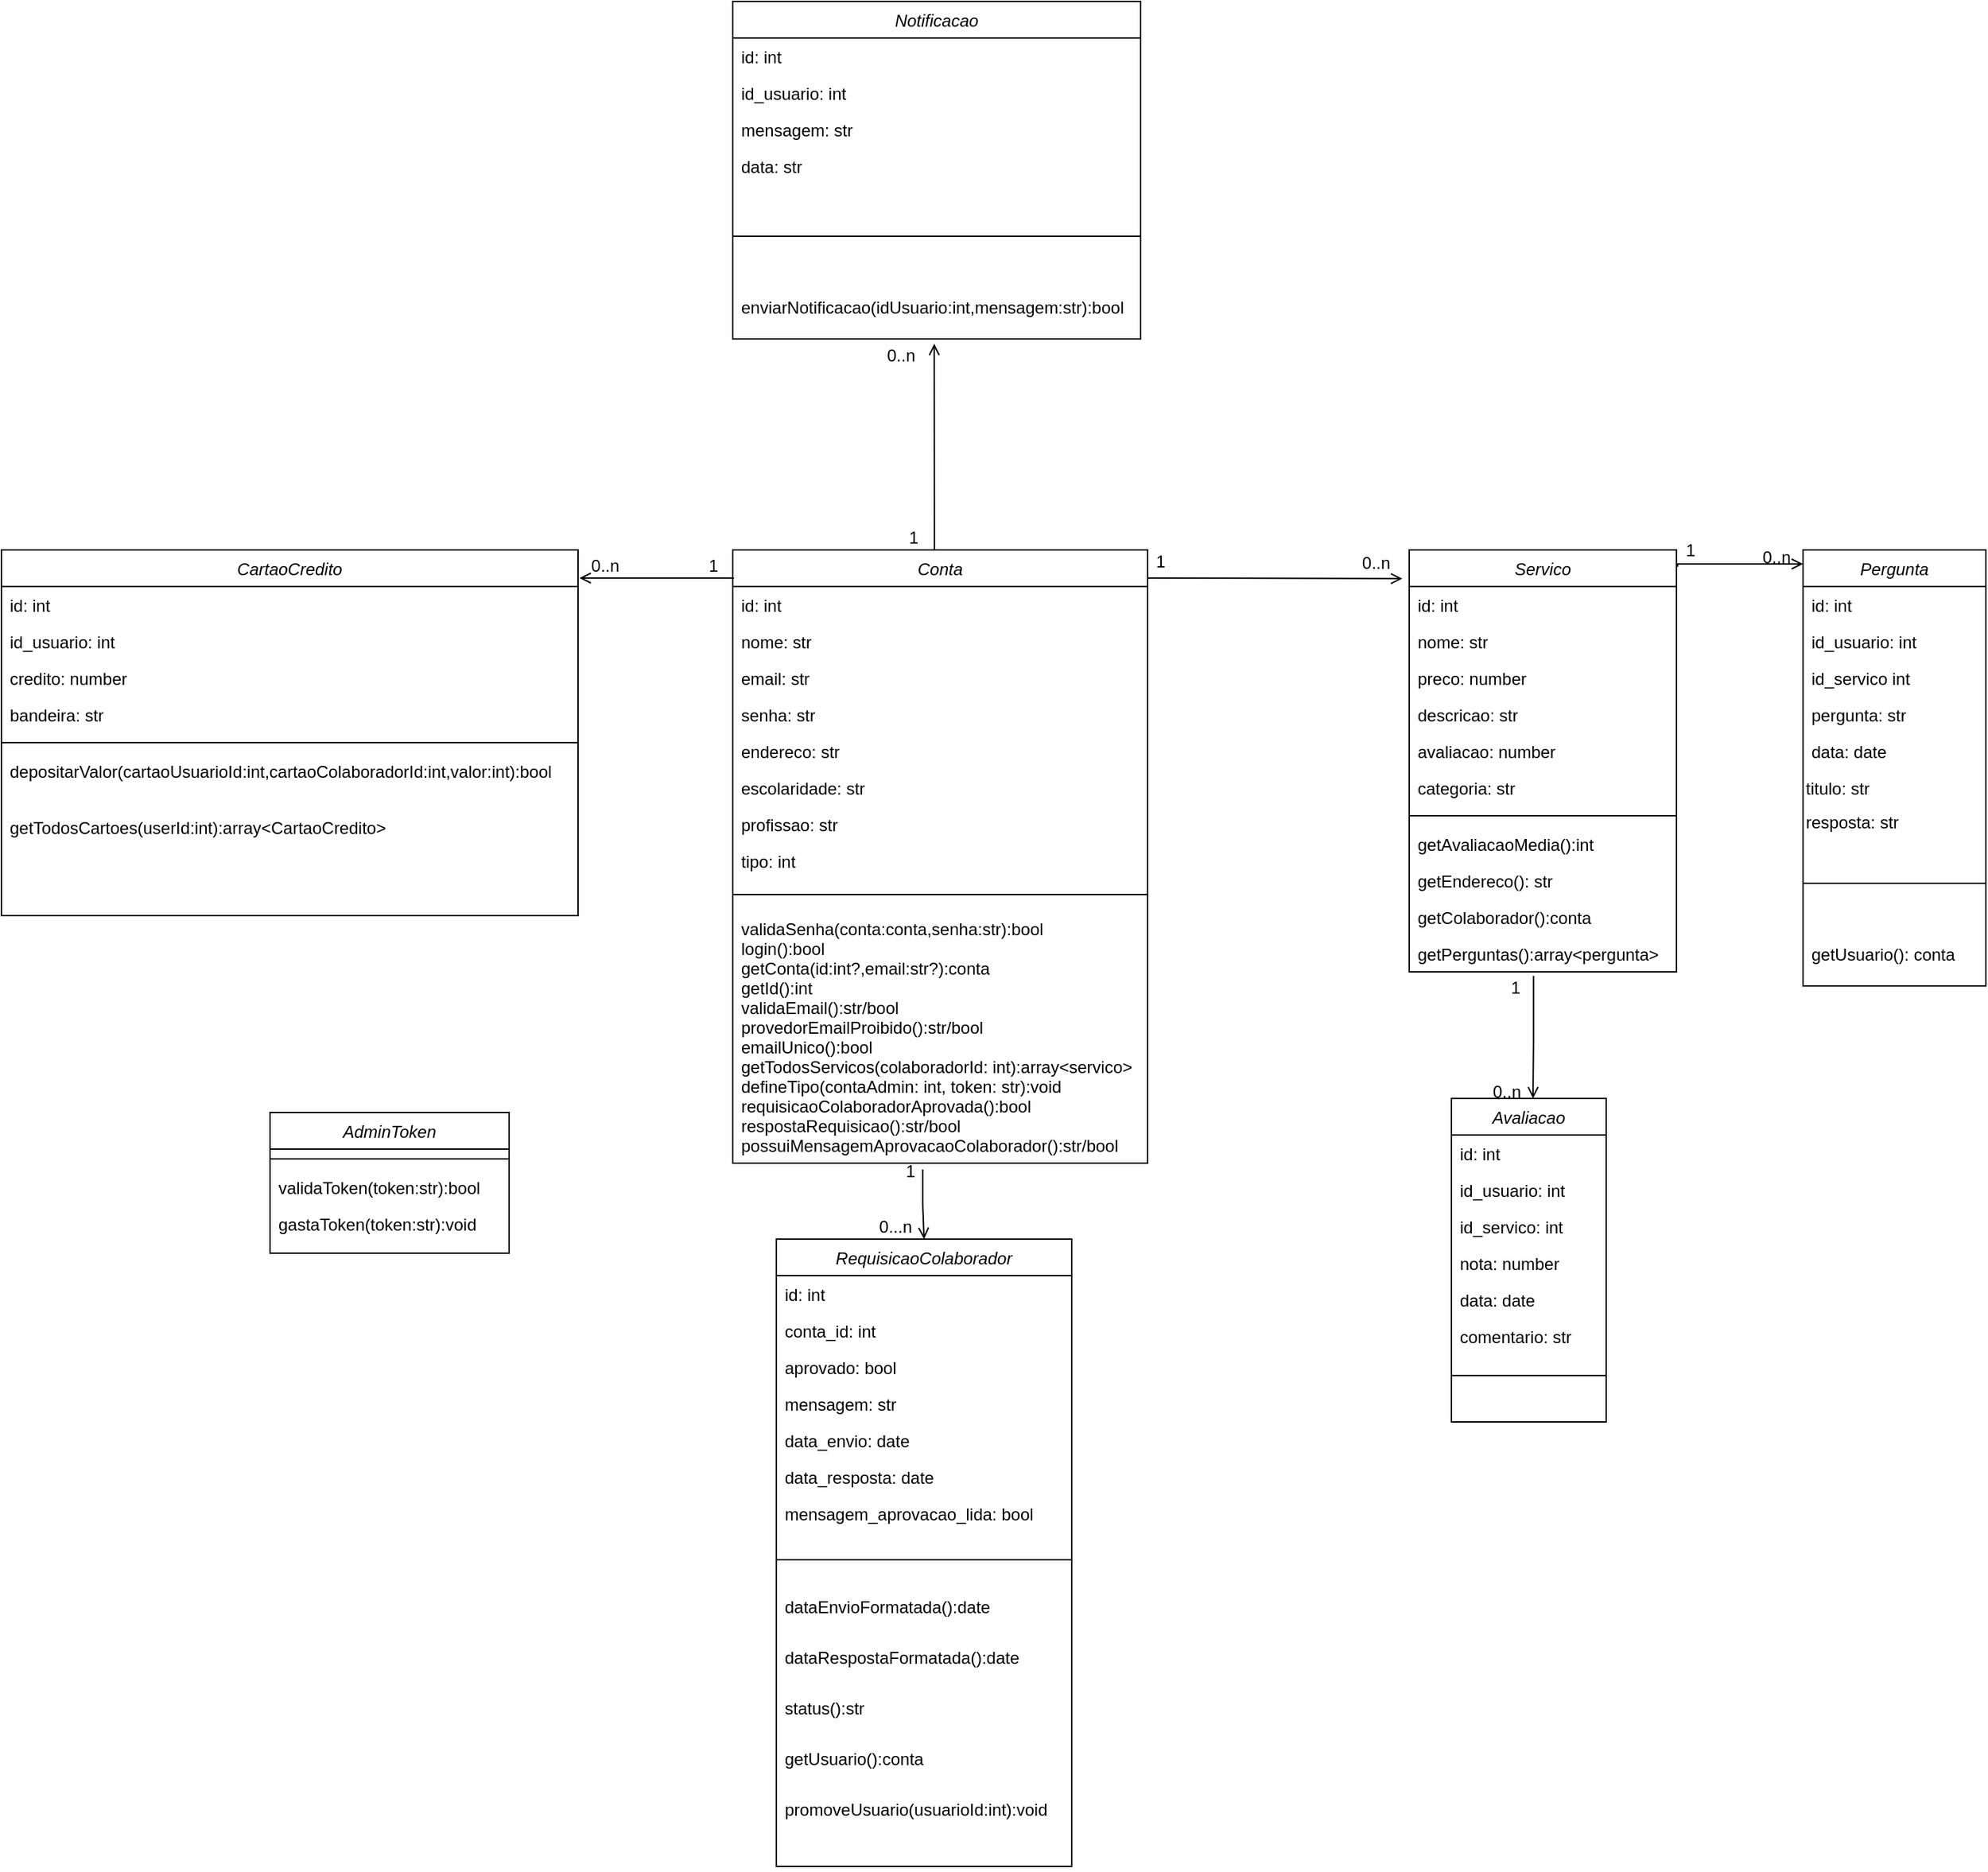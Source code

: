 <mxfile version="23.1.1" type="github">
  <diagram id="C5RBs43oDa-KdzZeNtuy" name="Page-1">
    <mxGraphModel dx="2342" dy="1939" grid="1" gridSize="10" guides="1" tooltips="1" connect="1" arrows="1" fold="1" page="1" pageScale="1" pageWidth="827" pageHeight="1169" math="0" shadow="0">
      <root>
        <mxCell id="WIyWlLk6GJQsqaUBKTNV-0" />
        <mxCell id="WIyWlLk6GJQsqaUBKTNV-1" parent="WIyWlLk6GJQsqaUBKTNV-0" />
        <mxCell id="zkfFHV4jXpPFQw0GAbJ--0" value="Conta" style="swimlane;fontStyle=2;align=center;verticalAlign=top;childLayout=stackLayout;horizontal=1;startSize=26;horizontalStack=0;resizeParent=1;resizeLast=0;collapsible=1;marginBottom=0;rounded=0;shadow=0;strokeWidth=1;" parent="WIyWlLk6GJQsqaUBKTNV-1" vertex="1">
          <mxGeometry x="119" y="80" width="295" height="436" as="geometry">
            <mxRectangle x="230" y="140" width="160" height="26" as="alternateBounds" />
          </mxGeometry>
        </mxCell>
        <mxCell id="p38sv8VkCP46wEch3dvb-50" value="id: int" style="text;align=left;verticalAlign=top;spacingLeft=4;spacingRight=4;overflow=hidden;rotatable=0;points=[[0,0.5],[1,0.5]];portConstraint=eastwest;" parent="zkfFHV4jXpPFQw0GAbJ--0" vertex="1">
          <mxGeometry y="26" width="295" height="26" as="geometry" />
        </mxCell>
        <mxCell id="zkfFHV4jXpPFQw0GAbJ--1" value="nome: str" style="text;align=left;verticalAlign=top;spacingLeft=4;spacingRight=4;overflow=hidden;rotatable=0;points=[[0,0.5],[1,0.5]];portConstraint=eastwest;" parent="zkfFHV4jXpPFQw0GAbJ--0" vertex="1">
          <mxGeometry y="52" width="295" height="26" as="geometry" />
        </mxCell>
        <mxCell id="zkfFHV4jXpPFQw0GAbJ--2" value="email: str" style="text;align=left;verticalAlign=top;spacingLeft=4;spacingRight=4;overflow=hidden;rotatable=0;points=[[0,0.5],[1,0.5]];portConstraint=eastwest;rounded=0;shadow=0;html=0;" parent="zkfFHV4jXpPFQw0GAbJ--0" vertex="1">
          <mxGeometry y="78" width="295" height="26" as="geometry" />
        </mxCell>
        <mxCell id="zkfFHV4jXpPFQw0GAbJ--5" value="senha: str" style="text;align=left;verticalAlign=top;spacingLeft=4;spacingRight=4;overflow=hidden;rotatable=0;points=[[0,0.5],[1,0.5]];portConstraint=eastwest;" parent="zkfFHV4jXpPFQw0GAbJ--0" vertex="1">
          <mxGeometry y="104" width="295" height="26" as="geometry" />
        </mxCell>
        <mxCell id="p38sv8VkCP46wEch3dvb-8" value="endereco: str" style="text;align=left;verticalAlign=top;spacingLeft=4;spacingRight=4;overflow=hidden;rotatable=0;points=[[0,0.5],[1,0.5]];portConstraint=eastwest;" parent="zkfFHV4jXpPFQw0GAbJ--0" vertex="1">
          <mxGeometry y="130" width="295" height="26" as="geometry" />
        </mxCell>
        <mxCell id="p38sv8VkCP46wEch3dvb-7" value="escolaridade: str" style="text;align=left;verticalAlign=top;spacingLeft=4;spacingRight=4;overflow=hidden;rotatable=0;points=[[0,0.5],[1,0.5]];portConstraint=eastwest;" parent="zkfFHV4jXpPFQw0GAbJ--0" vertex="1">
          <mxGeometry y="156" width="295" height="26" as="geometry" />
        </mxCell>
        <mxCell id="p38sv8VkCP46wEch3dvb-10" value="profissao: str" style="text;align=left;verticalAlign=top;spacingLeft=4;spacingRight=4;overflow=hidden;rotatable=0;points=[[0,0.5],[1,0.5]];portConstraint=eastwest;" parent="zkfFHV4jXpPFQw0GAbJ--0" vertex="1">
          <mxGeometry y="182" width="295" height="26" as="geometry" />
        </mxCell>
        <mxCell id="p38sv8VkCP46wEch3dvb-9" value="tipo: int" style="text;align=left;verticalAlign=top;spacingLeft=4;spacingRight=4;overflow=hidden;rotatable=0;points=[[0,0.5],[1,0.5]];portConstraint=eastwest;" parent="zkfFHV4jXpPFQw0GAbJ--0" vertex="1">
          <mxGeometry y="208" width="295" height="26" as="geometry" />
        </mxCell>
        <mxCell id="zkfFHV4jXpPFQw0GAbJ--4" value="" style="line;html=1;strokeWidth=1;align=left;verticalAlign=middle;spacingTop=-1;spacingLeft=3;spacingRight=3;rotatable=0;labelPosition=right;points=[];portConstraint=eastwest;" parent="zkfFHV4jXpPFQw0GAbJ--0" vertex="1">
          <mxGeometry y="234" width="295" height="22" as="geometry" />
        </mxCell>
        <mxCell id="p38sv8VkCP46wEch3dvb-19" value="validaSenha(conta:conta,senha:str):bool&#xa;login():bool&#xa;getConta(id:int?,email:str?):conta&#xa;getId():int&#xa;validaEmail():str/bool&#xa;provedorEmailProibido():str/bool&#xa;emailUnico():bool&#xa;getTodosServicos(colaboradorId: int):array&lt;servico&gt;&#xa;defineTipo(contaAdmin: int, token: str):void&#xa;requisicaoColaboradorAprovada():bool&#xa;respostaRequisicao():str/bool&#xa;possuiMensagemAprovacaoColaborador():str/bool" style="text;align=left;verticalAlign=top;spacingLeft=4;spacingRight=4;overflow=hidden;rotatable=0;points=[[0,0.5],[1,0.5]];portConstraint=eastwest;" parent="zkfFHV4jXpPFQw0GAbJ--0" vertex="1">
          <mxGeometry y="256" width="295" height="180" as="geometry" />
        </mxCell>
        <mxCell id="p38sv8VkCP46wEch3dvb-0" value="Servico" style="swimlane;fontStyle=2;align=center;verticalAlign=top;childLayout=stackLayout;horizontal=1;startSize=26;horizontalStack=0;resizeParent=1;resizeLast=0;collapsible=1;marginBottom=0;rounded=0;shadow=0;strokeWidth=1;" parent="WIyWlLk6GJQsqaUBKTNV-1" vertex="1">
          <mxGeometry x="600" y="80" width="190" height="300" as="geometry">
            <mxRectangle x="230" y="140" width="160" height="26" as="alternateBounds" />
          </mxGeometry>
        </mxCell>
        <mxCell id="p38sv8VkCP46wEch3dvb-96" value="id: int" style="text;align=left;verticalAlign=top;spacingLeft=4;spacingRight=4;overflow=hidden;rotatable=0;points=[[0,0.5],[1,0.5]];portConstraint=eastwest;" parent="p38sv8VkCP46wEch3dvb-0" vertex="1">
          <mxGeometry y="26" width="190" height="26" as="geometry" />
        </mxCell>
        <mxCell id="p38sv8VkCP46wEch3dvb-1" value="nome: str" style="text;align=left;verticalAlign=top;spacingLeft=4;spacingRight=4;overflow=hidden;rotatable=0;points=[[0,0.5],[1,0.5]];portConstraint=eastwest;" parent="p38sv8VkCP46wEch3dvb-0" vertex="1">
          <mxGeometry y="52" width="190" height="26" as="geometry" />
        </mxCell>
        <mxCell id="p38sv8VkCP46wEch3dvb-2" value="preco: number" style="text;align=left;verticalAlign=top;spacingLeft=4;spacingRight=4;overflow=hidden;rotatable=0;points=[[0,0.5],[1,0.5]];portConstraint=eastwest;rounded=0;shadow=0;html=0;" parent="p38sv8VkCP46wEch3dvb-0" vertex="1">
          <mxGeometry y="78" width="190" height="26" as="geometry" />
        </mxCell>
        <mxCell id="p38sv8VkCP46wEch3dvb-13" value="descricao: str" style="text;align=left;verticalAlign=top;spacingLeft=4;spacingRight=4;overflow=hidden;rotatable=0;points=[[0,0.5],[1,0.5]];portConstraint=eastwest;" parent="p38sv8VkCP46wEch3dvb-0" vertex="1">
          <mxGeometry y="104" width="190" height="26" as="geometry" />
        </mxCell>
        <mxCell id="p38sv8VkCP46wEch3dvb-5" value="avaliacao: number" style="text;align=left;verticalAlign=top;spacingLeft=4;spacingRight=4;overflow=hidden;rotatable=0;points=[[0,0.5],[1,0.5]];portConstraint=eastwest;" parent="p38sv8VkCP46wEch3dvb-0" vertex="1">
          <mxGeometry y="130" width="190" height="26" as="geometry" />
        </mxCell>
        <mxCell id="p38sv8VkCP46wEch3dvb-12" value="categoria: str" style="text;align=left;verticalAlign=top;spacingLeft=4;spacingRight=4;overflow=hidden;rotatable=0;points=[[0,0.5],[1,0.5]];portConstraint=eastwest;" parent="p38sv8VkCP46wEch3dvb-0" vertex="1">
          <mxGeometry y="156" width="190" height="26" as="geometry" />
        </mxCell>
        <mxCell id="p38sv8VkCP46wEch3dvb-4" value="" style="line;html=1;strokeWidth=1;align=left;verticalAlign=middle;spacingTop=-1;spacingLeft=3;spacingRight=3;rotatable=0;labelPosition=right;points=[];portConstraint=eastwest;" parent="p38sv8VkCP46wEch3dvb-0" vertex="1">
          <mxGeometry y="182" width="190" height="14" as="geometry" />
        </mxCell>
        <mxCell id="p38sv8VkCP46wEch3dvb-20" value="getAvaliacaoMedia():int&#xa;&#xa;" style="text;align=left;verticalAlign=top;spacingLeft=4;spacingRight=4;overflow=hidden;rotatable=0;points=[[0,0.5],[1,0.5]];portConstraint=eastwest;" parent="p38sv8VkCP46wEch3dvb-0" vertex="1">
          <mxGeometry y="196" width="190" height="26" as="geometry" />
        </mxCell>
        <mxCell id="p38sv8VkCP46wEch3dvb-21" value="getEndereco(): str" style="text;align=left;verticalAlign=top;spacingLeft=4;spacingRight=4;overflow=hidden;rotatable=0;points=[[0,0.5],[1,0.5]];portConstraint=eastwest;" parent="p38sv8VkCP46wEch3dvb-0" vertex="1">
          <mxGeometry y="222" width="190" height="26" as="geometry" />
        </mxCell>
        <mxCell id="p38sv8VkCP46wEch3dvb-58" value="getColaborador():conta" style="text;align=left;verticalAlign=top;spacingLeft=4;spacingRight=4;overflow=hidden;rotatable=0;points=[[0,0.5],[1,0.5]];portConstraint=eastwest;" parent="p38sv8VkCP46wEch3dvb-0" vertex="1">
          <mxGeometry y="248" width="190" height="26" as="geometry" />
        </mxCell>
        <mxCell id="p38sv8VkCP46wEch3dvb-59" value="getPerguntas():array&lt;pergunta&gt;" style="text;align=left;verticalAlign=top;spacingLeft=4;spacingRight=4;overflow=hidden;rotatable=0;points=[[0,0.5],[1,0.5]];portConstraint=eastwest;" parent="p38sv8VkCP46wEch3dvb-0" vertex="1">
          <mxGeometry y="274" width="190" height="26" as="geometry" />
        </mxCell>
        <mxCell id="p38sv8VkCP46wEch3dvb-22" value="AdminToken" style="swimlane;fontStyle=2;align=center;verticalAlign=top;childLayout=stackLayout;horizontal=1;startSize=26;horizontalStack=0;resizeParent=1;resizeLast=0;collapsible=1;marginBottom=0;rounded=0;shadow=0;strokeWidth=1;" parent="WIyWlLk6GJQsqaUBKTNV-1" vertex="1">
          <mxGeometry x="-210" y="480" width="170" height="100" as="geometry">
            <mxRectangle x="230" y="140" width="160" height="26" as="alternateBounds" />
          </mxGeometry>
        </mxCell>
        <mxCell id="p38sv8VkCP46wEch3dvb-28" value="" style="line;html=1;strokeWidth=1;align=left;verticalAlign=middle;spacingTop=-1;spacingLeft=3;spacingRight=3;rotatable=0;labelPosition=right;points=[];portConstraint=eastwest;" parent="p38sv8VkCP46wEch3dvb-22" vertex="1">
          <mxGeometry y="26" width="170" height="14" as="geometry" />
        </mxCell>
        <mxCell id="p38sv8VkCP46wEch3dvb-29" value="validaToken(token:str):bool &#xa;&#xa;" style="text;align=left;verticalAlign=top;spacingLeft=4;spacingRight=4;overflow=hidden;rotatable=0;points=[[0,0.5],[1,0.5]];portConstraint=eastwest;" parent="p38sv8VkCP46wEch3dvb-22" vertex="1">
          <mxGeometry y="40" width="170" height="26" as="geometry" />
        </mxCell>
        <mxCell id="p38sv8VkCP46wEch3dvb-30" value="gastaToken(token:str):void" style="text;align=left;verticalAlign=top;spacingLeft=4;spacingRight=4;overflow=hidden;rotatable=0;points=[[0,0.5],[1,0.5]];portConstraint=eastwest;" parent="p38sv8VkCP46wEch3dvb-22" vertex="1">
          <mxGeometry y="66" width="170" height="26" as="geometry" />
        </mxCell>
        <mxCell id="p38sv8VkCP46wEch3dvb-33" value="CartaoCredito" style="swimlane;fontStyle=2;align=center;verticalAlign=top;childLayout=stackLayout;horizontal=1;startSize=26;horizontalStack=0;resizeParent=1;resizeLast=0;collapsible=1;marginBottom=0;rounded=0;shadow=0;strokeWidth=1;" parent="WIyWlLk6GJQsqaUBKTNV-1" vertex="1">
          <mxGeometry x="-401" y="80" width="410" height="260" as="geometry">
            <mxRectangle x="230" y="140" width="160" height="26" as="alternateBounds" />
          </mxGeometry>
        </mxCell>
        <mxCell id="p38sv8VkCP46wEch3dvb-34" value="id: int" style="text;align=left;verticalAlign=top;spacingLeft=4;spacingRight=4;overflow=hidden;rotatable=0;points=[[0,0.5],[1,0.5]];portConstraint=eastwest;" parent="p38sv8VkCP46wEch3dvb-33" vertex="1">
          <mxGeometry y="26" width="410" height="26" as="geometry" />
        </mxCell>
        <mxCell id="p38sv8VkCP46wEch3dvb-35" value="id_usuario: int" style="text;align=left;verticalAlign=top;spacingLeft=4;spacingRight=4;overflow=hidden;rotatable=0;points=[[0,0.5],[1,0.5]];portConstraint=eastwest;rounded=0;shadow=0;html=0;" parent="p38sv8VkCP46wEch3dvb-33" vertex="1">
          <mxGeometry y="52" width="410" height="26" as="geometry" />
        </mxCell>
        <mxCell id="p38sv8VkCP46wEch3dvb-36" value="credito: number" style="text;align=left;verticalAlign=top;spacingLeft=4;spacingRight=4;overflow=hidden;rotatable=0;points=[[0,0.5],[1,0.5]];portConstraint=eastwest;" parent="p38sv8VkCP46wEch3dvb-33" vertex="1">
          <mxGeometry y="78" width="410" height="26" as="geometry" />
        </mxCell>
        <mxCell id="p38sv8VkCP46wEch3dvb-37" value="bandeira: str" style="text;align=left;verticalAlign=top;spacingLeft=4;spacingRight=4;overflow=hidden;rotatable=0;points=[[0,0.5],[1,0.5]];portConstraint=eastwest;" parent="p38sv8VkCP46wEch3dvb-33" vertex="1">
          <mxGeometry y="104" width="410" height="26" as="geometry" />
        </mxCell>
        <mxCell id="p38sv8VkCP46wEch3dvb-39" value="" style="line;html=1;strokeWidth=1;align=left;verticalAlign=middle;spacingTop=-1;spacingLeft=3;spacingRight=3;rotatable=0;labelPosition=right;points=[];portConstraint=eastwest;" parent="p38sv8VkCP46wEch3dvb-33" vertex="1">
          <mxGeometry y="130" width="410" height="14" as="geometry" />
        </mxCell>
        <mxCell id="p38sv8VkCP46wEch3dvb-40" value="depositarValor(cartaoUsuarioId:int,cartaoColaboradorId:int,valor:int):bool" style="text;align=left;verticalAlign=top;spacingLeft=4;spacingRight=4;overflow=hidden;rotatable=0;points=[[0,0.5],[1,0.5]];portConstraint=eastwest;" parent="p38sv8VkCP46wEch3dvb-33" vertex="1">
          <mxGeometry y="144" width="410" height="26" as="geometry" />
        </mxCell>
        <mxCell id="p38sv8VkCP46wEch3dvb-41" value="&#xa;getTodosCartoes(userId:int):array&lt;CartaoCredito&gt;&#xa;&#xa;&#xa;[20:38]&#xa;&#xa;" style="text;align=left;verticalAlign=top;spacingLeft=4;spacingRight=4;overflow=hidden;rotatable=0;points=[[0,0.5],[1,0.5]];portConstraint=eastwest;" parent="p38sv8VkCP46wEch3dvb-33" vertex="1">
          <mxGeometry y="170" width="410" height="42" as="geometry" />
        </mxCell>
        <mxCell id="p38sv8VkCP46wEch3dvb-51" value="Notificacao" style="swimlane;fontStyle=2;align=center;verticalAlign=top;childLayout=stackLayout;horizontal=1;startSize=26;horizontalStack=0;resizeParent=1;resizeLast=0;collapsible=1;marginBottom=0;rounded=0;shadow=0;strokeWidth=1;" parent="WIyWlLk6GJQsqaUBKTNV-1" vertex="1">
          <mxGeometry x="119" y="-310" width="290" height="240" as="geometry">
            <mxRectangle x="230" y="140" width="160" height="26" as="alternateBounds" />
          </mxGeometry>
        </mxCell>
        <mxCell id="p38sv8VkCP46wEch3dvb-54" value="id: int" style="text;align=left;verticalAlign=top;spacingLeft=4;spacingRight=4;overflow=hidden;rotatable=0;points=[[0,0.5],[1,0.5]];portConstraint=eastwest;" parent="p38sv8VkCP46wEch3dvb-51" vertex="1">
          <mxGeometry y="26" width="290" height="26" as="geometry" />
        </mxCell>
        <mxCell id="p38sv8VkCP46wEch3dvb-55" value="id_usuario: int" style="text;align=left;verticalAlign=top;spacingLeft=4;spacingRight=4;overflow=hidden;rotatable=0;points=[[0,0.5],[1,0.5]];portConstraint=eastwest;" parent="p38sv8VkCP46wEch3dvb-51" vertex="1">
          <mxGeometry y="52" width="290" height="26" as="geometry" />
        </mxCell>
        <mxCell id="p38sv8VkCP46wEch3dvb-56" value="mensagem: str" style="text;align=left;verticalAlign=top;spacingLeft=4;spacingRight=4;overflow=hidden;rotatable=0;points=[[0,0.5],[1,0.5]];portConstraint=eastwest;" parent="p38sv8VkCP46wEch3dvb-51" vertex="1">
          <mxGeometry y="78" width="290" height="26" as="geometry" />
        </mxCell>
        <mxCell id="p38sv8VkCP46wEch3dvb-57" value="data: str" style="text;align=left;verticalAlign=top;spacingLeft=4;spacingRight=4;overflow=hidden;rotatable=0;points=[[0,0.5],[1,0.5]];portConstraint=eastwest;" parent="p38sv8VkCP46wEch3dvb-51" vertex="1">
          <mxGeometry y="104" width="290" height="26" as="geometry" />
        </mxCell>
        <mxCell id="p38sv8VkCP46wEch3dvb-52" value="" style="line;html=1;strokeWidth=1;align=left;verticalAlign=middle;spacingTop=-1;spacingLeft=3;spacingRight=3;rotatable=0;labelPosition=right;points=[];portConstraint=eastwest;" parent="p38sv8VkCP46wEch3dvb-51" vertex="1">
          <mxGeometry y="130" width="290" height="74" as="geometry" />
        </mxCell>
        <mxCell id="p38sv8VkCP46wEch3dvb-53" value="enviarNotificacao(idUsuario:int,mensagem:str):bool" style="text;align=left;verticalAlign=top;spacingLeft=4;spacingRight=4;overflow=hidden;rotatable=0;points=[[0,0.5],[1,0.5]];portConstraint=eastwest;" parent="p38sv8VkCP46wEch3dvb-51" vertex="1">
          <mxGeometry y="204" width="290" height="36" as="geometry" />
        </mxCell>
        <mxCell id="p38sv8VkCP46wEch3dvb-60" value="Pergunta" style="swimlane;fontStyle=2;align=center;verticalAlign=top;childLayout=stackLayout;horizontal=1;startSize=26;horizontalStack=0;resizeParent=1;resizeLast=0;collapsible=1;marginBottom=0;rounded=0;shadow=0;strokeWidth=1;" parent="WIyWlLk6GJQsqaUBKTNV-1" vertex="1">
          <mxGeometry x="880" y="80" width="130" height="310" as="geometry">
            <mxRectangle x="230" y="140" width="160" height="26" as="alternateBounds" />
          </mxGeometry>
        </mxCell>
        <mxCell id="p38sv8VkCP46wEch3dvb-91" value="id: int" style="text;align=left;verticalAlign=top;spacingLeft=4;spacingRight=4;overflow=hidden;rotatable=0;points=[[0,0.5],[1,0.5]];portConstraint=eastwest;" parent="p38sv8VkCP46wEch3dvb-60" vertex="1">
          <mxGeometry y="26" width="130" height="26" as="geometry" />
        </mxCell>
        <mxCell id="p38sv8VkCP46wEch3dvb-97" value="id_usuario: int" style="text;align=left;verticalAlign=top;spacingLeft=4;spacingRight=4;overflow=hidden;rotatable=0;points=[[0,0.5],[1,0.5]];portConstraint=eastwest;" parent="p38sv8VkCP46wEch3dvb-60" vertex="1">
          <mxGeometry y="52" width="130" height="26" as="geometry" />
        </mxCell>
        <mxCell id="p38sv8VkCP46wEch3dvb-98" value="id_servico int" style="text;align=left;verticalAlign=top;spacingLeft=4;spacingRight=4;overflow=hidden;rotatable=0;points=[[0,0.5],[1,0.5]];portConstraint=eastwest;" parent="p38sv8VkCP46wEch3dvb-60" vertex="1">
          <mxGeometry y="78" width="130" height="26" as="geometry" />
        </mxCell>
        <mxCell id="p38sv8VkCP46wEch3dvb-99" value="pergunta: str" style="text;align=left;verticalAlign=top;spacingLeft=4;spacingRight=4;overflow=hidden;rotatable=0;points=[[0,0.5],[1,0.5]];portConstraint=eastwest;" parent="p38sv8VkCP46wEch3dvb-60" vertex="1">
          <mxGeometry y="104" width="130" height="26" as="geometry" />
        </mxCell>
        <mxCell id="p38sv8VkCP46wEch3dvb-100" value="data: date" style="text;align=left;verticalAlign=top;spacingLeft=4;spacingRight=4;overflow=hidden;rotatable=0;points=[[0,0.5],[1,0.5]];portConstraint=eastwest;" parent="p38sv8VkCP46wEch3dvb-60" vertex="1">
          <mxGeometry y="130" width="130" height="26" as="geometry" />
        </mxCell>
        <mxCell id="p38sv8VkCP46wEch3dvb-101" value="titulo: str" style="text;whiteSpace=wrap;" parent="p38sv8VkCP46wEch3dvb-60" vertex="1">
          <mxGeometry y="156" width="130" height="24" as="geometry" />
        </mxCell>
        <mxCell id="p38sv8VkCP46wEch3dvb-102" value="resposta: str" style="text;whiteSpace=wrap;" parent="p38sv8VkCP46wEch3dvb-60" vertex="1">
          <mxGeometry y="180" width="130" height="20" as="geometry" />
        </mxCell>
        <mxCell id="p38sv8VkCP46wEch3dvb-61" value="" style="line;html=1;strokeWidth=1;align=left;verticalAlign=middle;spacingTop=-1;spacingLeft=3;spacingRight=3;rotatable=0;labelPosition=right;points=[];portConstraint=eastwest;" parent="p38sv8VkCP46wEch3dvb-60" vertex="1">
          <mxGeometry y="200" width="130" height="74" as="geometry" />
        </mxCell>
        <mxCell id="p38sv8VkCP46wEch3dvb-62" value="getUsuario(): conta" style="text;align=left;verticalAlign=top;spacingLeft=4;spacingRight=4;overflow=hidden;rotatable=0;points=[[0,0.5],[1,0.5]];portConstraint=eastwest;" parent="p38sv8VkCP46wEch3dvb-60" vertex="1">
          <mxGeometry y="274" width="130" height="26" as="geometry" />
        </mxCell>
        <mxCell id="p38sv8VkCP46wEch3dvb-63" value="RequisicaoColaborador" style="swimlane;fontStyle=2;align=center;verticalAlign=top;childLayout=stackLayout;horizontal=1;startSize=26;horizontalStack=0;resizeParent=1;resizeLast=0;collapsible=1;marginBottom=0;rounded=0;shadow=0;strokeWidth=1;" parent="WIyWlLk6GJQsqaUBKTNV-1" vertex="1">
          <mxGeometry x="150" y="570" width="210" height="446" as="geometry">
            <mxRectangle x="230" y="140" width="160" height="26" as="alternateBounds" />
          </mxGeometry>
        </mxCell>
        <mxCell id="p38sv8VkCP46wEch3dvb-69" value="id: int" style="text;align=left;verticalAlign=top;spacingLeft=4;spacingRight=4;overflow=hidden;rotatable=0;points=[[0,0.5],[1,0.5]];portConstraint=eastwest;" parent="p38sv8VkCP46wEch3dvb-63" vertex="1">
          <mxGeometry y="26" width="210" height="26" as="geometry" />
        </mxCell>
        <mxCell id="p38sv8VkCP46wEch3dvb-70" value="conta_id: int" style="text;align=left;verticalAlign=top;spacingLeft=4;spacingRight=4;overflow=hidden;rotatable=0;points=[[0,0.5],[1,0.5]];portConstraint=eastwest;" parent="p38sv8VkCP46wEch3dvb-63" vertex="1">
          <mxGeometry y="52" width="210" height="26" as="geometry" />
        </mxCell>
        <mxCell id="p38sv8VkCP46wEch3dvb-71" value="aprovado: bool" style="text;align=left;verticalAlign=top;spacingLeft=4;spacingRight=4;overflow=hidden;rotatable=0;points=[[0,0.5],[1,0.5]];portConstraint=eastwest;" parent="p38sv8VkCP46wEch3dvb-63" vertex="1">
          <mxGeometry y="78" width="210" height="26" as="geometry" />
        </mxCell>
        <mxCell id="p38sv8VkCP46wEch3dvb-72" value="mensagem: str" style="text;align=left;verticalAlign=top;spacingLeft=4;spacingRight=4;overflow=hidden;rotatable=0;points=[[0,0.5],[1,0.5]];portConstraint=eastwest;" parent="p38sv8VkCP46wEch3dvb-63" vertex="1">
          <mxGeometry y="104" width="210" height="26" as="geometry" />
        </mxCell>
        <mxCell id="p38sv8VkCP46wEch3dvb-73" value="data_envio: date" style="text;align=left;verticalAlign=top;spacingLeft=4;spacingRight=4;overflow=hidden;rotatable=0;points=[[0,0.5],[1,0.5]];portConstraint=eastwest;" parent="p38sv8VkCP46wEch3dvb-63" vertex="1">
          <mxGeometry y="130" width="210" height="26" as="geometry" />
        </mxCell>
        <mxCell id="p38sv8VkCP46wEch3dvb-74" value="data_resposta: date" style="text;align=left;verticalAlign=top;spacingLeft=4;spacingRight=4;overflow=hidden;rotatable=0;points=[[0,0.5],[1,0.5]];portConstraint=eastwest;" parent="p38sv8VkCP46wEch3dvb-63" vertex="1">
          <mxGeometry y="156" width="210" height="26" as="geometry" />
        </mxCell>
        <mxCell id="p38sv8VkCP46wEch3dvb-75" value="mensagem_aprovacao_lida: bool" style="text;align=left;verticalAlign=top;spacingLeft=4;spacingRight=4;overflow=hidden;rotatable=0;points=[[0,0.5],[1,0.5]];portConstraint=eastwest;" parent="p38sv8VkCP46wEch3dvb-63" vertex="1">
          <mxGeometry y="182" width="210" height="26" as="geometry" />
        </mxCell>
        <mxCell id="p38sv8VkCP46wEch3dvb-64" value="" style="line;html=1;strokeWidth=1;align=left;verticalAlign=middle;spacingTop=-1;spacingLeft=3;spacingRight=3;rotatable=0;labelPosition=right;points=[];portConstraint=eastwest;" parent="p38sv8VkCP46wEch3dvb-63" vertex="1">
          <mxGeometry y="208" width="210" height="40" as="geometry" />
        </mxCell>
        <mxCell id="p38sv8VkCP46wEch3dvb-68" value="dataEnvioFormatada():date&#xa;&#xa;" style="text;align=left;verticalAlign=top;spacingLeft=4;spacingRight=4;overflow=hidden;rotatable=0;points=[[0,0.5],[1,0.5]];portConstraint=eastwest;" parent="p38sv8VkCP46wEch3dvb-63" vertex="1">
          <mxGeometry y="248" width="210" height="36" as="geometry" />
        </mxCell>
        <mxCell id="p38sv8VkCP46wEch3dvb-67" value="dataRespostaFormatada():date" style="text;align=left;verticalAlign=top;spacingLeft=4;spacingRight=4;overflow=hidden;rotatable=0;points=[[0,0.5],[1,0.5]];portConstraint=eastwest;" parent="p38sv8VkCP46wEch3dvb-63" vertex="1">
          <mxGeometry y="284" width="210" height="36" as="geometry" />
        </mxCell>
        <mxCell id="p38sv8VkCP46wEch3dvb-66" value="status():str" style="text;align=left;verticalAlign=top;spacingLeft=4;spacingRight=4;overflow=hidden;rotatable=0;points=[[0,0.5],[1,0.5]];portConstraint=eastwest;" parent="p38sv8VkCP46wEch3dvb-63" vertex="1">
          <mxGeometry y="320" width="210" height="36" as="geometry" />
        </mxCell>
        <mxCell id="jS2QwwoBvbcRKQNcO7mH-0" value="getUsuario():conta&#xa;&#xa;&#xa;&#xa;&#xa;&#xa;&#xa;" style="text;align=left;verticalAlign=top;spacingLeft=4;spacingRight=4;overflow=hidden;rotatable=0;points=[[0,0.5],[1,0.5]];portConstraint=eastwest;" vertex="1" parent="p38sv8VkCP46wEch3dvb-63">
          <mxGeometry y="356" width="210" height="36" as="geometry" />
        </mxCell>
        <mxCell id="p38sv8VkCP46wEch3dvb-65" value="promoveUsuario(usuarioId:int):void&#xa;&#xa;&#xa;&#xa;&#xa;&#xa;Conversar em Jean Argoud, Vitor Pedrollo&#xa;&#xa;&#xa;&#xa;&#xa;&#xa;&#xa;&#xa;&#xa;&#xa;" style="text;align=left;verticalAlign=top;spacingLeft=4;spacingRight=4;overflow=hidden;rotatable=0;points=[[0,0.5],[1,0.5]];portConstraint=eastwest;" parent="p38sv8VkCP46wEch3dvb-63" vertex="1">
          <mxGeometry y="392" width="210" height="54" as="geometry" />
        </mxCell>
        <mxCell id="p38sv8VkCP46wEch3dvb-78" value="" style="endArrow=open;shadow=0;strokeWidth=1;rounded=0;endFill=1;edgeStyle=elbowEdgeStyle;elbow=vertical;exitX=0.458;exitY=1.025;exitDx=0;exitDy=0;exitPerimeter=0;entryX=0.5;entryY=0;entryDx=0;entryDy=0;" parent="WIyWlLk6GJQsqaUBKTNV-1" source="p38sv8VkCP46wEch3dvb-19" target="p38sv8VkCP46wEch3dvb-63" edge="1">
          <mxGeometry x="0.5" y="41" relative="1" as="geometry">
            <mxPoint x="380" y="189" as="sourcePoint" />
            <mxPoint x="508" y="189" as="targetPoint" />
            <mxPoint x="-40" y="32" as="offset" />
          </mxGeometry>
        </mxCell>
        <mxCell id="p38sv8VkCP46wEch3dvb-79" value="1" style="resizable=0;align=left;verticalAlign=bottom;labelBackgroundColor=none;fontSize=12;" parent="p38sv8VkCP46wEch3dvb-78" connectable="0" vertex="1">
          <mxGeometry x="-1" relative="1" as="geometry">
            <mxPoint x="-14" y="10" as="offset" />
          </mxGeometry>
        </mxCell>
        <mxCell id="p38sv8VkCP46wEch3dvb-80" value="0...n" style="resizable=0;align=right;verticalAlign=bottom;labelBackgroundColor=none;fontSize=12;" parent="p38sv8VkCP46wEch3dvb-78" connectable="0" vertex="1">
          <mxGeometry x="1" relative="1" as="geometry">
            <mxPoint x="-7" as="offset" />
          </mxGeometry>
        </mxCell>
        <mxCell id="p38sv8VkCP46wEch3dvb-85" value="" style="endArrow=open;shadow=0;strokeWidth=1;rounded=0;endFill=1;edgeStyle=elbowEdgeStyle;elbow=vertical;exitX=1.006;exitY=0.253;exitDx=0;exitDy=0;exitPerimeter=0;entryX=-0.026;entryY=0.069;entryDx=0;entryDy=0;entryPerimeter=0;" parent="WIyWlLk6GJQsqaUBKTNV-1" target="p38sv8VkCP46wEch3dvb-0" edge="1">
          <mxGeometry x="0.5" y="41" relative="1" as="geometry">
            <mxPoint x="414" y="99.998" as="sourcePoint" />
            <mxPoint x="594.23" y="100.42" as="targetPoint" />
            <mxPoint x="-40" y="32" as="offset" />
            <Array as="points">
              <mxPoint x="488.23" y="100.42" />
            </Array>
          </mxGeometry>
        </mxCell>
        <mxCell id="p38sv8VkCP46wEch3dvb-86" value="1" style="resizable=0;align=left;verticalAlign=bottom;labelBackgroundColor=none;fontSize=12;" parent="p38sv8VkCP46wEch3dvb-85" connectable="0" vertex="1">
          <mxGeometry x="-1" relative="1" as="geometry">
            <mxPoint x="4" y="-3" as="offset" />
          </mxGeometry>
        </mxCell>
        <mxCell id="p38sv8VkCP46wEch3dvb-87" value="0..n" style="resizable=0;align=right;verticalAlign=bottom;labelBackgroundColor=none;fontSize=12;" parent="p38sv8VkCP46wEch3dvb-85" connectable="0" vertex="1">
          <mxGeometry x="1" relative="1" as="geometry">
            <mxPoint x="-7" y="-3" as="offset" />
          </mxGeometry>
        </mxCell>
        <mxCell id="p38sv8VkCP46wEch3dvb-88" value="" style="endArrow=open;shadow=0;strokeWidth=1;rounded=0;endFill=1;edgeStyle=elbowEdgeStyle;elbow=vertical;exitX=1.004;exitY=0.04;exitDx=0;exitDy=0;exitPerimeter=0;" parent="WIyWlLk6GJQsqaUBKTNV-1" source="p38sv8VkCP46wEch3dvb-0" edge="1">
          <mxGeometry x="0.5" y="41" relative="1" as="geometry">
            <mxPoint x="810" y="90" as="sourcePoint" />
            <mxPoint x="880" y="90" as="targetPoint" />
            <mxPoint x="-40" y="32" as="offset" />
            <Array as="points">
              <mxPoint x="830" y="90" />
            </Array>
          </mxGeometry>
        </mxCell>
        <mxCell id="p38sv8VkCP46wEch3dvb-89" value="1" style="resizable=0;align=left;verticalAlign=bottom;labelBackgroundColor=none;fontSize=12;" parent="p38sv8VkCP46wEch3dvb-88" connectable="0" vertex="1">
          <mxGeometry x="-1" relative="1" as="geometry">
            <mxPoint x="4" y="-3" as="offset" />
          </mxGeometry>
        </mxCell>
        <mxCell id="p38sv8VkCP46wEch3dvb-90" value="0..n" style="resizable=0;align=right;verticalAlign=bottom;labelBackgroundColor=none;fontSize=12;" parent="p38sv8VkCP46wEch3dvb-88" connectable="0" vertex="1">
          <mxGeometry x="1" relative="1" as="geometry">
            <mxPoint x="-7" y="4" as="offset" />
          </mxGeometry>
        </mxCell>
        <mxCell id="p38sv8VkCP46wEch3dvb-104" value="" style="endArrow=open;shadow=0;strokeWidth=1;rounded=0;endFill=1;edgeStyle=elbowEdgeStyle;elbow=vertical;exitX=0.003;exitY=0.046;exitDx=0;exitDy=0;exitPerimeter=0;" parent="WIyWlLk6GJQsqaUBKTNV-1" source="zkfFHV4jXpPFQw0GAbJ--0" edge="1">
          <mxGeometry x="0.5" y="41" relative="1" as="geometry">
            <mxPoint x="420" y="150" as="sourcePoint" />
            <mxPoint x="10" y="100" as="targetPoint" />
            <mxPoint x="-40" y="32" as="offset" />
            <Array as="points">
              <mxPoint x="80" y="100" />
              <mxPoint x="494" y="150" />
            </Array>
          </mxGeometry>
        </mxCell>
        <mxCell id="p38sv8VkCP46wEch3dvb-105" value="1" style="resizable=0;align=left;verticalAlign=bottom;labelBackgroundColor=none;fontSize=12;" parent="p38sv8VkCP46wEch3dvb-104" connectable="0" vertex="1">
          <mxGeometry x="-1" relative="1" as="geometry">
            <mxPoint x="-20" as="offset" />
          </mxGeometry>
        </mxCell>
        <mxCell id="p38sv8VkCP46wEch3dvb-106" value="0..n" style="resizable=0;align=right;verticalAlign=bottom;labelBackgroundColor=none;fontSize=12;" parent="p38sv8VkCP46wEch3dvb-104" connectable="0" vertex="1">
          <mxGeometry x="1" relative="1" as="geometry">
            <mxPoint x="30" as="offset" />
          </mxGeometry>
        </mxCell>
        <mxCell id="p38sv8VkCP46wEch3dvb-109" value="Avaliacao" style="swimlane;fontStyle=2;align=center;verticalAlign=top;childLayout=stackLayout;horizontal=1;startSize=26;horizontalStack=0;resizeParent=1;resizeLast=0;collapsible=1;marginBottom=0;rounded=0;shadow=0;strokeWidth=1;" parent="WIyWlLk6GJQsqaUBKTNV-1" vertex="1">
          <mxGeometry x="630" y="470" width="110" height="230" as="geometry">
            <mxRectangle x="230" y="140" width="160" height="26" as="alternateBounds" />
          </mxGeometry>
        </mxCell>
        <mxCell id="p38sv8VkCP46wEch3dvb-114" value="id: int" style="text;align=left;verticalAlign=top;spacingLeft=4;spacingRight=4;overflow=hidden;rotatable=0;points=[[0,0.5],[1,0.5]];portConstraint=eastwest;" parent="p38sv8VkCP46wEch3dvb-109" vertex="1">
          <mxGeometry y="26" width="110" height="26" as="geometry" />
        </mxCell>
        <mxCell id="p38sv8VkCP46wEch3dvb-115" value="id_usuario: int" style="text;align=left;verticalAlign=top;spacingLeft=4;spacingRight=4;overflow=hidden;rotatable=0;points=[[0,0.5],[1,0.5]];portConstraint=eastwest;" parent="p38sv8VkCP46wEch3dvb-109" vertex="1">
          <mxGeometry y="52" width="110" height="26" as="geometry" />
        </mxCell>
        <mxCell id="p38sv8VkCP46wEch3dvb-116" value="id_servico: int" style="text;align=left;verticalAlign=top;spacingLeft=4;spacingRight=4;overflow=hidden;rotatable=0;points=[[0,0.5],[1,0.5]];portConstraint=eastwest;" parent="p38sv8VkCP46wEch3dvb-109" vertex="1">
          <mxGeometry y="78" width="110" height="26" as="geometry" />
        </mxCell>
        <mxCell id="p38sv8VkCP46wEch3dvb-117" value="nota: number" style="text;align=left;verticalAlign=top;spacingLeft=4;spacingRight=4;overflow=hidden;rotatable=0;points=[[0,0.5],[1,0.5]];portConstraint=eastwest;" parent="p38sv8VkCP46wEch3dvb-109" vertex="1">
          <mxGeometry y="104" width="110" height="26" as="geometry" />
        </mxCell>
        <mxCell id="p38sv8VkCP46wEch3dvb-118" value="data: date" style="text;align=left;verticalAlign=top;spacingLeft=4;spacingRight=4;overflow=hidden;rotatable=0;points=[[0,0.5],[1,0.5]];portConstraint=eastwest;" parent="p38sv8VkCP46wEch3dvb-109" vertex="1">
          <mxGeometry y="130" width="110" height="26" as="geometry" />
        </mxCell>
        <mxCell id="p38sv8VkCP46wEch3dvb-119" value="comentario: str" style="text;align=left;verticalAlign=top;spacingLeft=4;spacingRight=4;overflow=hidden;rotatable=0;points=[[0,0.5],[1,0.5]];portConstraint=eastwest;" parent="p38sv8VkCP46wEch3dvb-109" vertex="1">
          <mxGeometry y="156" width="110" height="26" as="geometry" />
        </mxCell>
        <mxCell id="p38sv8VkCP46wEch3dvb-110" value="" style="line;html=1;strokeWidth=1;align=left;verticalAlign=middle;spacingTop=-1;spacingLeft=3;spacingRight=3;rotatable=0;labelPosition=right;points=[];portConstraint=eastwest;" parent="p38sv8VkCP46wEch3dvb-109" vertex="1">
          <mxGeometry y="182" width="110" height="30" as="geometry" />
        </mxCell>
        <mxCell id="p38sv8VkCP46wEch3dvb-111" value="" style="endArrow=open;shadow=0;strokeWidth=1;rounded=0;endFill=1;edgeStyle=elbowEdgeStyle;elbow=vertical;exitX=0.465;exitY=1.11;exitDx=0;exitDy=0;exitPerimeter=0;" parent="WIyWlLk6GJQsqaUBKTNV-1" source="p38sv8VkCP46wEch3dvb-59" edge="1">
          <mxGeometry x="0.5" y="41" relative="1" as="geometry">
            <mxPoint x="810" y="400" as="sourcePoint" />
            <mxPoint x="688" y="470" as="targetPoint" />
            <mxPoint x="-40" y="32" as="offset" />
            <Array as="points">
              <mxPoint x="830" y="430" />
            </Array>
          </mxGeometry>
        </mxCell>
        <mxCell id="p38sv8VkCP46wEch3dvb-112" value="1" style="resizable=0;align=left;verticalAlign=bottom;labelBackgroundColor=none;fontSize=12;" parent="p38sv8VkCP46wEch3dvb-111" connectable="0" vertex="1">
          <mxGeometry x="-1" relative="1" as="geometry">
            <mxPoint x="-18" y="17" as="offset" />
          </mxGeometry>
        </mxCell>
        <mxCell id="p38sv8VkCP46wEch3dvb-113" value="0..n" style="resizable=0;align=right;verticalAlign=bottom;labelBackgroundColor=none;fontSize=12;" parent="p38sv8VkCP46wEch3dvb-111" connectable="0" vertex="1">
          <mxGeometry x="1" relative="1" as="geometry">
            <mxPoint x="-7" y="4" as="offset" />
          </mxGeometry>
        </mxCell>
        <mxCell id="p38sv8VkCP46wEch3dvb-123" value="" style="endArrow=open;shadow=0;strokeWidth=1;rounded=0;endFill=1;edgeStyle=elbowEdgeStyle;elbow=vertical;exitX=0.486;exitY=0;exitDx=0;exitDy=0;exitPerimeter=0;entryX=0.494;entryY=1.095;entryDx=0;entryDy=0;entryPerimeter=0;" parent="WIyWlLk6GJQsqaUBKTNV-1" source="zkfFHV4jXpPFQw0GAbJ--0" target="p38sv8VkCP46wEch3dvb-53" edge="1">
          <mxGeometry x="0.5" y="41" relative="1" as="geometry">
            <mxPoint x="130" y="110" as="sourcePoint" />
            <mxPoint x="280" y="-60" as="targetPoint" />
            <mxPoint x="-40" y="32" as="offset" />
            <Array as="points">
              <mxPoint x="280" y="60" />
              <mxPoint x="504" y="160" />
            </Array>
          </mxGeometry>
        </mxCell>
        <mxCell id="p38sv8VkCP46wEch3dvb-124" value="1" style="resizable=0;align=left;verticalAlign=bottom;labelBackgroundColor=none;fontSize=12;" parent="p38sv8VkCP46wEch3dvb-123" connectable="0" vertex="1">
          <mxGeometry x="-1" relative="1" as="geometry">
            <mxPoint x="-20" as="offset" />
          </mxGeometry>
        </mxCell>
        <mxCell id="p38sv8VkCP46wEch3dvb-125" value="0..n" style="resizable=0;align=right;verticalAlign=bottom;labelBackgroundColor=none;fontSize=12;" parent="p38sv8VkCP46wEch3dvb-123" connectable="0" vertex="1">
          <mxGeometry x="1" relative="1" as="geometry">
            <mxPoint x="-12" y="17" as="offset" />
          </mxGeometry>
        </mxCell>
      </root>
    </mxGraphModel>
  </diagram>
</mxfile>
